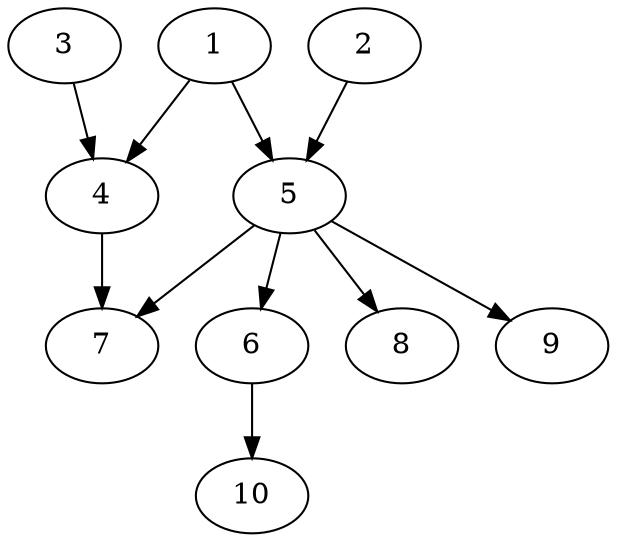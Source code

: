 // DAG automatically generated by daggen at Tue Aug  6 16:21:19 2019
// ./daggen --dot -n 10 --ccr 0.5 --fat 0.6 --regular 0.5 --density 0.8 --mindata 5242880 --maxdata 52428800 
digraph G {
  1 [size="74235904", alpha="0.07", expect_size="37117952"] 
  1 -> 4 [size ="37117952"]
  1 -> 5 [size ="37117952"]
  2 [size="57798656", alpha="0.18", expect_size="28899328"] 
  2 -> 5 [size ="28899328"]
  3 [size="66840576", alpha="0.12", expect_size="33420288"] 
  3 -> 4 [size ="33420288"]
  4 [size="44781568", alpha="0.19", expect_size="22390784"] 
  4 -> 7 [size ="22390784"]
  5 [size="29976576", alpha="0.06", expect_size="14988288"] 
  5 -> 6 [size ="14988288"]
  5 -> 7 [size ="14988288"]
  5 -> 8 [size ="14988288"]
  5 -> 9 [size ="14988288"]
  6 [size="53651456", alpha="0.05", expect_size="26825728"] 
  6 -> 10 [size ="26825728"]
  7 [size="34820096", alpha="0.10", expect_size="17410048"] 
  8 [size="33316864", alpha="0.13", expect_size="16658432"] 
  9 [size="82249728", alpha="0.13", expect_size="41124864"] 
  10 [size="65181696", alpha="0.11", expect_size="32590848"] 
}
